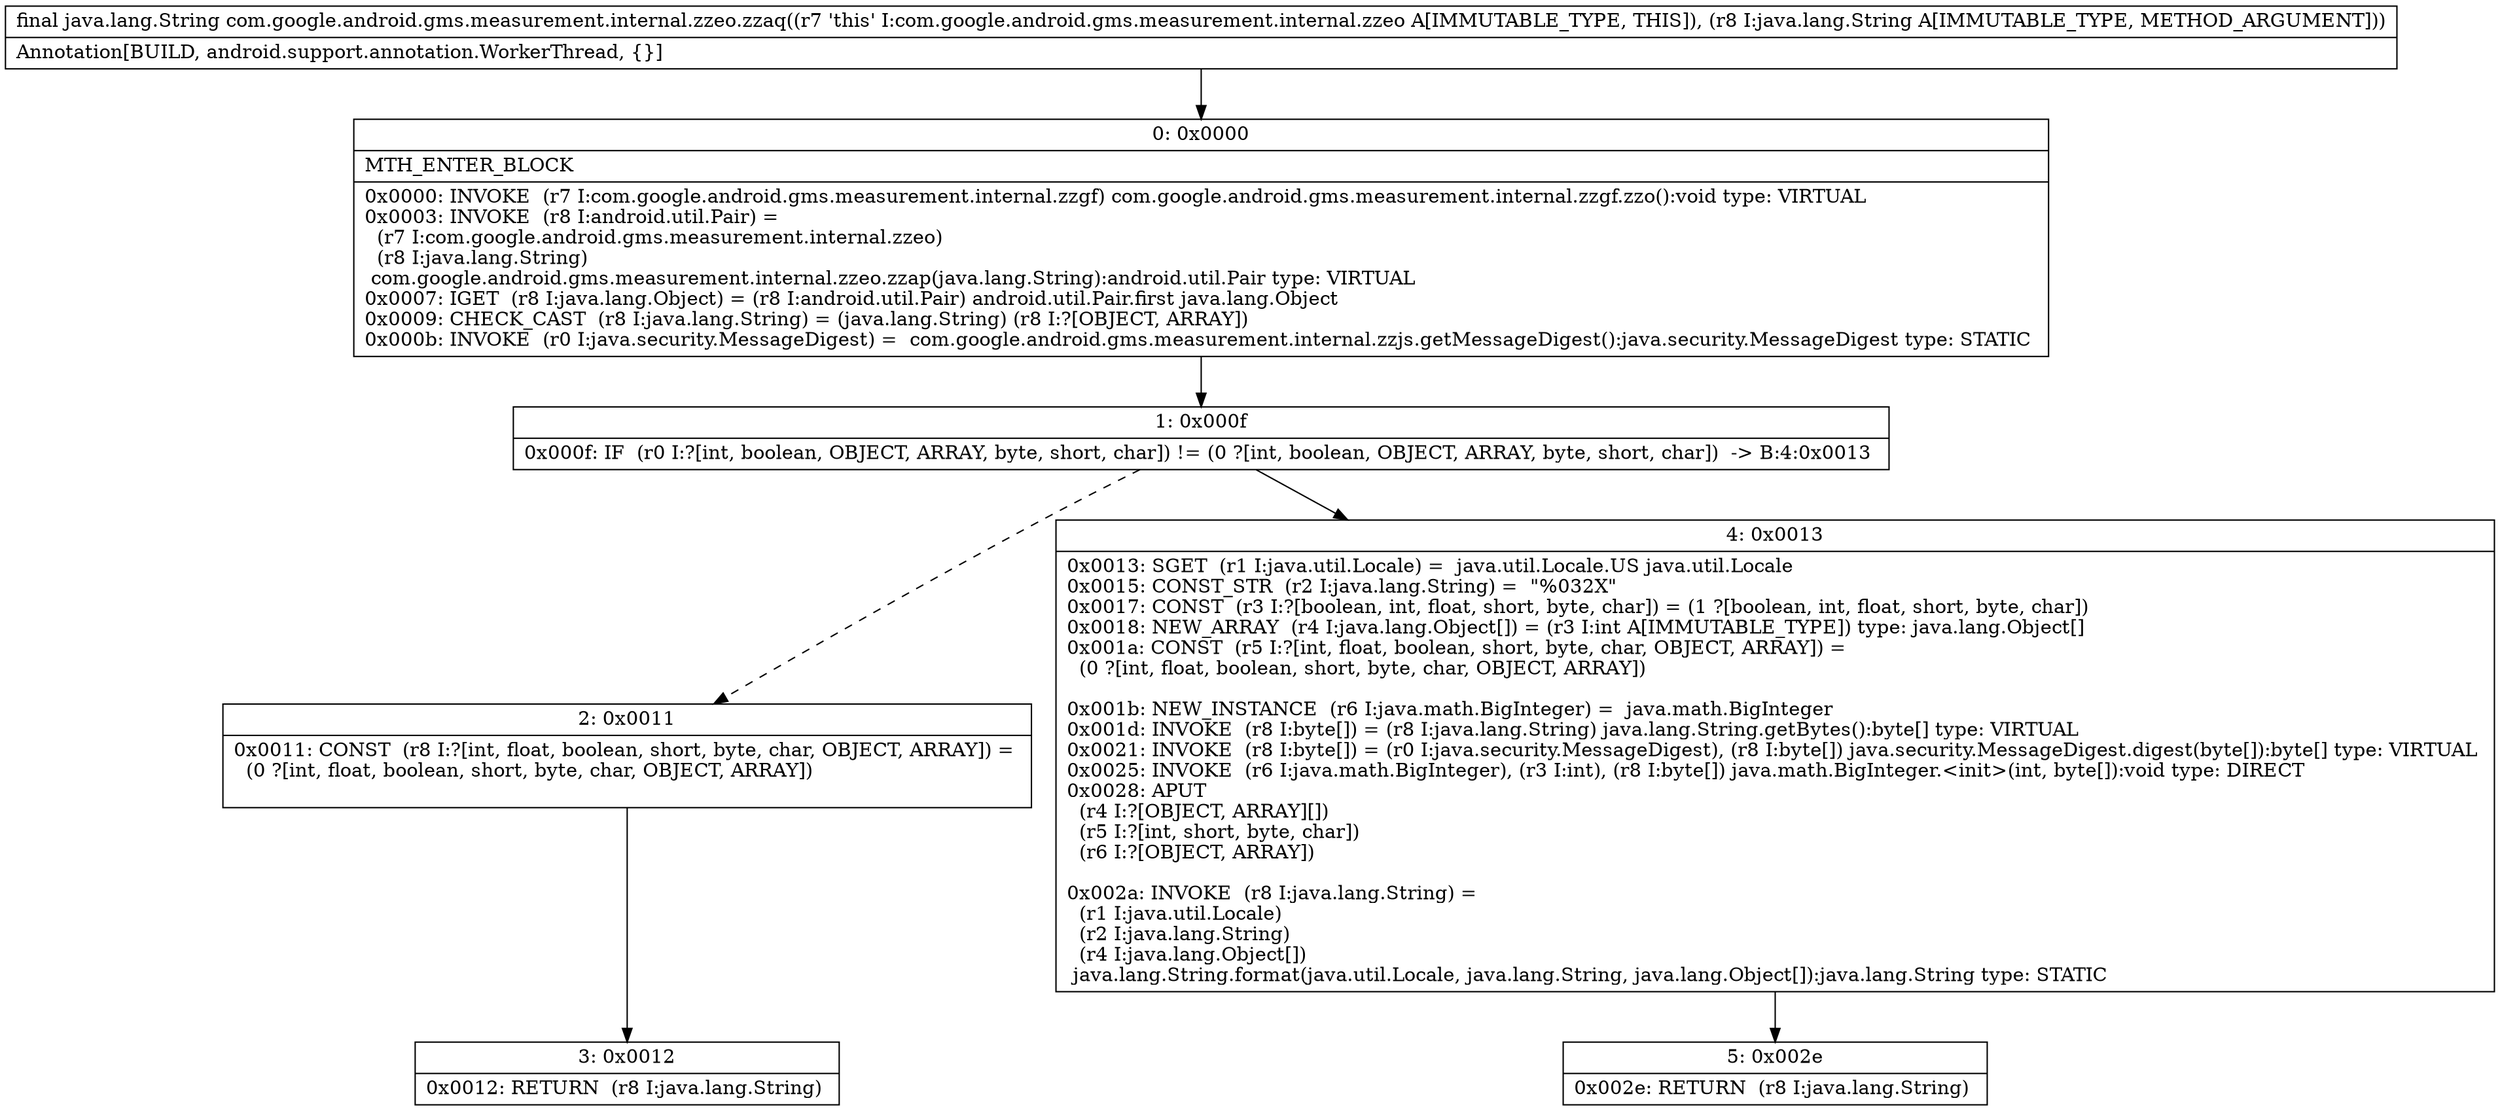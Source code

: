 digraph "CFG forcom.google.android.gms.measurement.internal.zzeo.zzaq(Ljava\/lang\/String;)Ljava\/lang\/String;" {
Node_0 [shape=record,label="{0\:\ 0x0000|MTH_ENTER_BLOCK\l|0x0000: INVOKE  (r7 I:com.google.android.gms.measurement.internal.zzgf) com.google.android.gms.measurement.internal.zzgf.zzo():void type: VIRTUAL \l0x0003: INVOKE  (r8 I:android.util.Pair) = \l  (r7 I:com.google.android.gms.measurement.internal.zzeo)\l  (r8 I:java.lang.String)\l com.google.android.gms.measurement.internal.zzeo.zzap(java.lang.String):android.util.Pair type: VIRTUAL \l0x0007: IGET  (r8 I:java.lang.Object) = (r8 I:android.util.Pair) android.util.Pair.first java.lang.Object \l0x0009: CHECK_CAST  (r8 I:java.lang.String) = (java.lang.String) (r8 I:?[OBJECT, ARRAY]) \l0x000b: INVOKE  (r0 I:java.security.MessageDigest) =  com.google.android.gms.measurement.internal.zzjs.getMessageDigest():java.security.MessageDigest type: STATIC \l}"];
Node_1 [shape=record,label="{1\:\ 0x000f|0x000f: IF  (r0 I:?[int, boolean, OBJECT, ARRAY, byte, short, char]) != (0 ?[int, boolean, OBJECT, ARRAY, byte, short, char])  \-\> B:4:0x0013 \l}"];
Node_2 [shape=record,label="{2\:\ 0x0011|0x0011: CONST  (r8 I:?[int, float, boolean, short, byte, char, OBJECT, ARRAY]) = \l  (0 ?[int, float, boolean, short, byte, char, OBJECT, ARRAY])\l \l}"];
Node_3 [shape=record,label="{3\:\ 0x0012|0x0012: RETURN  (r8 I:java.lang.String) \l}"];
Node_4 [shape=record,label="{4\:\ 0x0013|0x0013: SGET  (r1 I:java.util.Locale) =  java.util.Locale.US java.util.Locale \l0x0015: CONST_STR  (r2 I:java.lang.String) =  \"%032X\" \l0x0017: CONST  (r3 I:?[boolean, int, float, short, byte, char]) = (1 ?[boolean, int, float, short, byte, char]) \l0x0018: NEW_ARRAY  (r4 I:java.lang.Object[]) = (r3 I:int A[IMMUTABLE_TYPE]) type: java.lang.Object[] \l0x001a: CONST  (r5 I:?[int, float, boolean, short, byte, char, OBJECT, ARRAY]) = \l  (0 ?[int, float, boolean, short, byte, char, OBJECT, ARRAY])\l \l0x001b: NEW_INSTANCE  (r6 I:java.math.BigInteger) =  java.math.BigInteger \l0x001d: INVOKE  (r8 I:byte[]) = (r8 I:java.lang.String) java.lang.String.getBytes():byte[] type: VIRTUAL \l0x0021: INVOKE  (r8 I:byte[]) = (r0 I:java.security.MessageDigest), (r8 I:byte[]) java.security.MessageDigest.digest(byte[]):byte[] type: VIRTUAL \l0x0025: INVOKE  (r6 I:java.math.BigInteger), (r3 I:int), (r8 I:byte[]) java.math.BigInteger.\<init\>(int, byte[]):void type: DIRECT \l0x0028: APUT  \l  (r4 I:?[OBJECT, ARRAY][])\l  (r5 I:?[int, short, byte, char])\l  (r6 I:?[OBJECT, ARRAY])\l \l0x002a: INVOKE  (r8 I:java.lang.String) = \l  (r1 I:java.util.Locale)\l  (r2 I:java.lang.String)\l  (r4 I:java.lang.Object[])\l java.lang.String.format(java.util.Locale, java.lang.String, java.lang.Object[]):java.lang.String type: STATIC \l}"];
Node_5 [shape=record,label="{5\:\ 0x002e|0x002e: RETURN  (r8 I:java.lang.String) \l}"];
MethodNode[shape=record,label="{final java.lang.String com.google.android.gms.measurement.internal.zzeo.zzaq((r7 'this' I:com.google.android.gms.measurement.internal.zzeo A[IMMUTABLE_TYPE, THIS]), (r8 I:java.lang.String A[IMMUTABLE_TYPE, METHOD_ARGUMENT]))  | Annotation[BUILD, android.support.annotation.WorkerThread, \{\}]\l}"];
MethodNode -> Node_0;
Node_0 -> Node_1;
Node_1 -> Node_2[style=dashed];
Node_1 -> Node_4;
Node_2 -> Node_3;
Node_4 -> Node_5;
}

